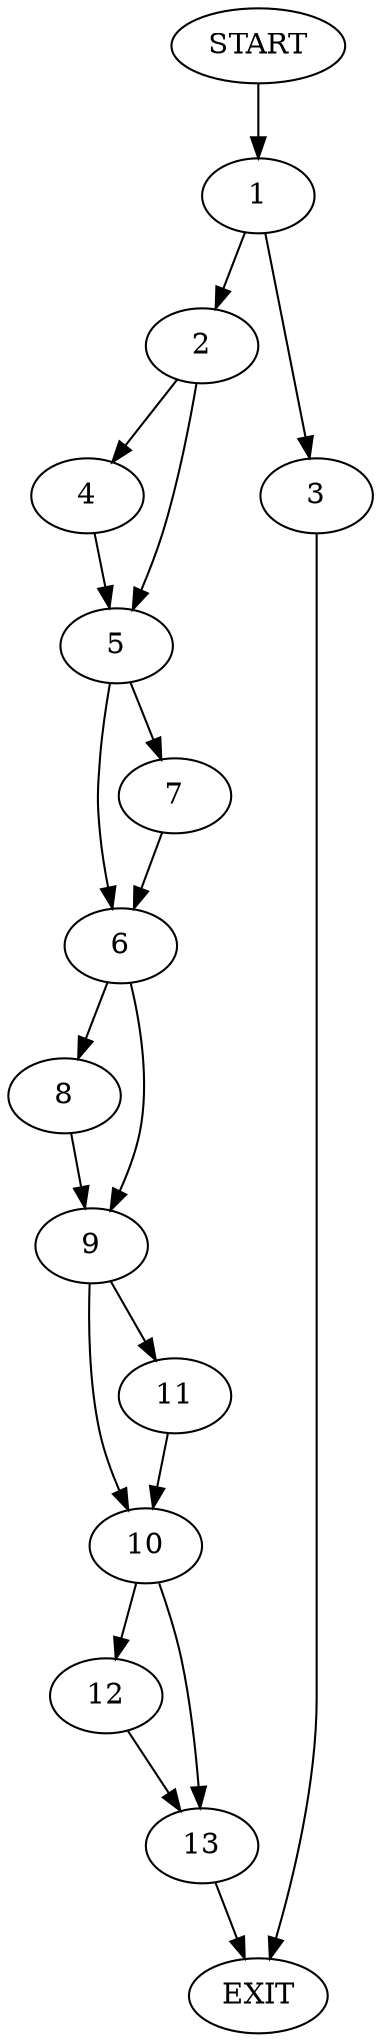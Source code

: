 digraph {
0 [label="START"]
14 [label="EXIT"]
0 -> 1
1 -> 2
1 -> 3
3 -> 14
2 -> 4
2 -> 5
4 -> 5
5 -> 6
5 -> 7
7 -> 6
6 -> 8
6 -> 9
9 -> 10
9 -> 11
8 -> 9
11 -> 10
10 -> 12
10 -> 13
13 -> 14
12 -> 13
}
